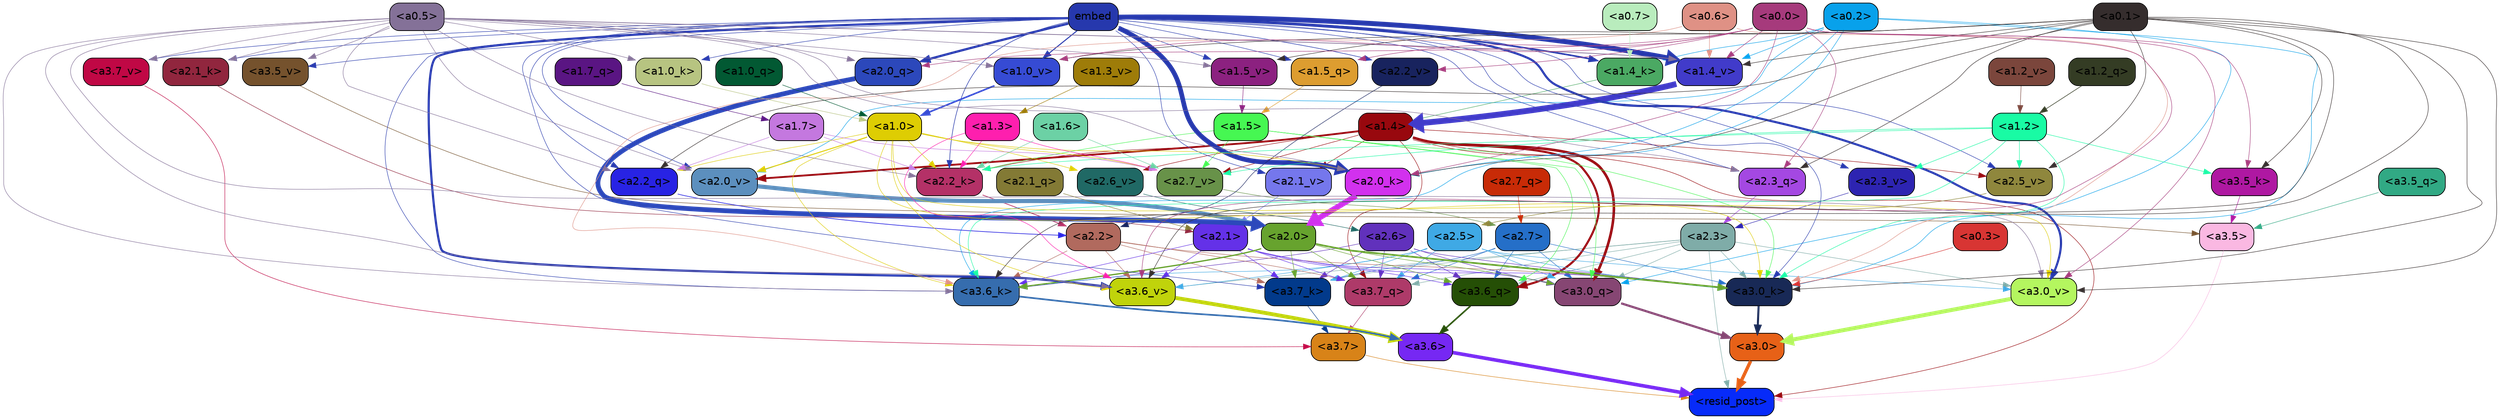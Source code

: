 strict digraph "" {
	graph [bgcolor=transparent,
		layout=dot,
		overlap=false,
		splines=true
	];
	"<a3.7>"	[color=black,
		fillcolor="#d88318",
		fontname=Helvetica,
		shape=box,
		style="filled, rounded"];
	"<resid_post>"	[color=black,
		fillcolor="#072bf9",
		fontname=Helvetica,
		shape=box,
		style="filled, rounded"];
	"<a3.7>" -> "<resid_post>"	[color="#d88318",
		penwidth=0.6];
	"<a3.6>"	[color=black,
		fillcolor="#7628f3",
		fontname=Helvetica,
		shape=box,
		style="filled, rounded"];
	"<a3.6>" -> "<resid_post>"	[color="#7628f3",
		penwidth=4.646730065345764];
	"<a3.5>"	[color=black,
		fillcolor="#fab8e2",
		fontname=Helvetica,
		shape=box,
		style="filled, rounded"];
	"<a3.5>" -> "<resid_post>"	[color="#fab8e2",
		penwidth=0.6];
	"<a3.0>"	[color=black,
		fillcolor="#e76117",
		fontname=Helvetica,
		shape=box,
		style="filled, rounded"];
	"<a3.0>" -> "<resid_post>"	[color="#e76117",
		penwidth=4.323132634162903];
	"<a2.3>"	[color=black,
		fillcolor="#7faca8",
		fontname=Helvetica,
		shape=box,
		style="filled, rounded"];
	"<a2.3>" -> "<resid_post>"	[color="#7faca8",
		penwidth=0.6];
	"<a3.7_q>"	[color=black,
		fillcolor="#ae3a69",
		fontname=Helvetica,
		shape=box,
		style="filled, rounded"];
	"<a2.3>" -> "<a3.7_q>"	[color="#7faca8",
		penwidth=0.6];
	"<a3.6_q>"	[color=black,
		fillcolor="#254f06",
		fontname=Helvetica,
		shape=box,
		style="filled, rounded"];
	"<a2.3>" -> "<a3.6_q>"	[color="#7faca8",
		penwidth=0.6];
	"<a3.0_q>"	[color=black,
		fillcolor="#864673",
		fontname=Helvetica,
		shape=box,
		style="filled, rounded"];
	"<a2.3>" -> "<a3.0_q>"	[color="#7faca8",
		penwidth=0.6];
	"<a3.7_k>"	[color=black,
		fillcolor="#023a8b",
		fontname=Helvetica,
		shape=box,
		style="filled, rounded"];
	"<a2.3>" -> "<a3.7_k>"	[color="#7faca8",
		penwidth=0.6];
	"<a3.0_k>"	[color=black,
		fillcolor="#182956",
		fontname=Helvetica,
		shape=box,
		style="filled, rounded"];
	"<a2.3>" -> "<a3.0_k>"	[color="#7faca8",
		penwidth=0.6];
	"<a3.6_v>"	[color=black,
		fillcolor="#c0d30b",
		fontname=Helvetica,
		shape=box,
		style="filled, rounded"];
	"<a2.3>" -> "<a3.6_v>"	[color="#7faca8",
		penwidth=0.6];
	"<a3.0_v>"	[color=black,
		fillcolor="#b4f65f",
		fontname=Helvetica,
		shape=box,
		style="filled, rounded"];
	"<a2.3>" -> "<a3.0_v>"	[color="#7faca8",
		penwidth=0.6];
	"<a1.4>"	[color=black,
		fillcolor="#98080e",
		fontname=Helvetica,
		shape=box,
		style="filled, rounded"];
	"<a1.4>" -> "<resid_post>"	[color="#98080e",
		penwidth=0.6];
	"<a1.4>" -> "<a3.7_q>"	[color="#98080e",
		penwidth=0.6];
	"<a1.4>" -> "<a3.6_q>"	[color="#98080e",
		penwidth=2.700703263282776];
	"<a1.4>" -> "<a3.0_q>"	[color="#98080e",
		penwidth=3.34255850315094];
	"<a2.3_q>"	[color=black,
		fillcolor="#a448e2",
		fontname=Helvetica,
		shape=box,
		style="filled, rounded"];
	"<a1.4>" -> "<a2.3_q>"	[color="#98080e",
		penwidth=0.6];
	"<a2.2_k>"	[color=black,
		fillcolor="#b43167",
		fontname=Helvetica,
		shape=box,
		style="filled, rounded"];
	"<a1.4>" -> "<a2.2_k>"	[color="#98080e",
		penwidth=0.6];
	"<a2.7_v>"	[color=black,
		fillcolor="#689249",
		fontname=Helvetica,
		shape=box,
		style="filled, rounded"];
	"<a1.4>" -> "<a2.7_v>"	[color="#98080e",
		penwidth=0.6];
	"<a2.6_v>"	[color=black,
		fillcolor="#206965",
		fontname=Helvetica,
		shape=box,
		style="filled, rounded"];
	"<a1.4>" -> "<a2.6_v>"	[color="#98080e",
		penwidth=0.6];
	"<a2.5_v>"	[color=black,
		fillcolor="#8f873d",
		fontname=Helvetica,
		shape=box,
		style="filled, rounded"];
	"<a1.4>" -> "<a2.5_v>"	[color="#98080e",
		penwidth=0.6];
	"<a2.1_v>"	[color=black,
		fillcolor="#7577ec",
		fontname=Helvetica,
		shape=box,
		style="filled, rounded"];
	"<a1.4>" -> "<a2.1_v>"	[color="#98080e",
		penwidth=0.6];
	"<a2.0_v>"	[color=black,
		fillcolor="#5c8fbe",
		fontname=Helvetica,
		shape=box,
		style="filled, rounded"];
	"<a1.4>" -> "<a2.0_v>"	[color="#98080e",
		penwidth=2.387977123260498];
	"<a3.7_q>" -> "<a3.7>"	[color="#ae3a69",
		penwidth=0.6];
	"<a3.6_q>" -> "<a3.6>"	[color="#254f06",
		penwidth=2.03758105635643];
	"<a3.5_q>"	[color=black,
		fillcolor="#31a984",
		fontname=Helvetica,
		shape=box,
		style="filled, rounded"];
	"<a3.5_q>" -> "<a3.5>"	[color="#31a984",
		penwidth=0.6];
	"<a3.0_q>" -> "<a3.0>"	[color="#864673",
		penwidth=2.8638100624084473];
	"<a3.7_k>" -> "<a3.7>"	[color="#023a8b",
		penwidth=0.6];
	"<a3.6_k>"	[color=black,
		fillcolor="#366dae",
		fontname=Helvetica,
		shape=box,
		style="filled, rounded"];
	"<a3.6_k>" -> "<a3.6>"	[color="#366dae",
		penwidth=2.174198240041733];
	"<a3.5_k>"	[color=black,
		fillcolor="#af18a2",
		fontname=Helvetica,
		shape=box,
		style="filled, rounded"];
	"<a3.5_k>" -> "<a3.5>"	[color="#af18a2",
		penwidth=0.6];
	"<a3.0_k>" -> "<a3.0>"	[color="#182956",
		penwidth=2.6274144649505615];
	"<a3.7_v>"	[color=black,
		fillcolor="#c00845",
		fontname=Helvetica,
		shape=box,
		style="filled, rounded"];
	"<a3.7_v>" -> "<a3.7>"	[color="#c00845",
		penwidth=0.6];
	"<a3.6_v>" -> "<a3.6>"	[color="#c0d30b",
		penwidth=5.002329230308533];
	"<a3.5_v>"	[color=black,
		fillcolor="#75522d",
		fontname=Helvetica,
		shape=box,
		style="filled, rounded"];
	"<a3.5_v>" -> "<a3.5>"	[color="#75522d",
		penwidth=0.6];
	"<a3.0_v>" -> "<a3.0>"	[color="#b4f65f",
		penwidth=5.188832879066467];
	"<a2.7>"	[color=black,
		fillcolor="#256fc8",
		fontname=Helvetica,
		shape=box,
		style="filled, rounded"];
	"<a2.7>" -> "<a3.7_q>"	[color="#256fc8",
		penwidth=0.6];
	"<a2.7>" -> "<a3.6_q>"	[color="#256fc8",
		penwidth=0.6];
	"<a2.7>" -> "<a3.0_q>"	[color="#256fc8",
		penwidth=0.6];
	"<a2.7>" -> "<a3.7_k>"	[color="#256fc8",
		penwidth=0.6];
	"<a2.7>" -> "<a3.0_k>"	[color="#256fc8",
		penwidth=0.6];
	"<a2.6>"	[color=black,
		fillcolor="#6131bc",
		fontname=Helvetica,
		shape=box,
		style="filled, rounded"];
	"<a2.6>" -> "<a3.7_q>"	[color="#6131bc",
		penwidth=0.6];
	"<a2.6>" -> "<a3.6_q>"	[color="#6131bc",
		penwidth=0.6];
	"<a2.6>" -> "<a3.0_q>"	[color="#6131bc",
		penwidth=0.6];
	"<a2.6>" -> "<a3.7_k>"	[color="#6131bc",
		penwidth=0.6];
	"<a2.6>" -> "<a3.6_k>"	[color="#6131bc",
		penwidth=0.6];
	"<a2.6>" -> "<a3.0_k>"	[color="#6131bc",
		penwidth=0.6];
	"<a2.5>"	[color=black,
		fillcolor="#3fa9e5",
		fontname=Helvetica,
		shape=box,
		style="filled, rounded"];
	"<a2.5>" -> "<a3.7_q>"	[color="#3fa9e5",
		penwidth=0.6];
	"<a2.5>" -> "<a3.0_q>"	[color="#3fa9e5",
		penwidth=0.6];
	"<a2.5>" -> "<a3.7_k>"	[color="#3fa9e5",
		penwidth=0.6];
	"<a2.5>" -> "<a3.6_k>"	[color="#3fa9e5",
		penwidth=0.6];
	"<a2.5>" -> "<a3.0_k>"	[color="#3fa9e5",
		penwidth=0.6];
	"<a2.5>" -> "<a3.6_v>"	[color="#3fa9e5",
		penwidth=0.6];
	"<a2.5>" -> "<a3.0_v>"	[color="#3fa9e5",
		penwidth=0.6];
	"<a2.2>"	[color=black,
		fillcolor="#b16a5e",
		fontname=Helvetica,
		shape=box,
		style="filled, rounded"];
	"<a2.2>" -> "<a3.7_q>"	[color="#b16a5e",
		penwidth=0.6];
	"<a2.2>" -> "<a3.7_k>"	[color="#b16a5e",
		penwidth=0.6];
	"<a2.2>" -> "<a3.6_k>"	[color="#b16a5e",
		penwidth=0.6];
	"<a2.2>" -> "<a3.0_k>"	[color="#b16a5e",
		penwidth=0.6];
	"<a2.2>" -> "<a3.6_v>"	[color="#b16a5e",
		penwidth=0.6];
	"<a2.1>"	[color=black,
		fillcolor="#6431e8",
		fontname=Helvetica,
		shape=box,
		style="filled, rounded"];
	"<a2.1>" -> "<a3.7_q>"	[color="#6431e8",
		penwidth=0.6];
	"<a2.1>" -> "<a3.6_q>"	[color="#6431e8",
		penwidth=0.6];
	"<a2.1>" -> "<a3.0_q>"	[color="#6431e8",
		penwidth=0.6];
	"<a2.1>" -> "<a3.7_k>"	[color="#6431e8",
		penwidth=0.6];
	"<a2.1>" -> "<a3.6_k>"	[color="#6431e8",
		penwidth=0.6];
	"<a2.1>" -> "<a3.0_k>"	[color="#6431e8",
		penwidth=0.6];
	"<a2.1>" -> "<a3.6_v>"	[color="#6431e8",
		penwidth=0.6];
	"<a2.0>"	[color=black,
		fillcolor="#67a32e",
		fontname=Helvetica,
		shape=box,
		style="filled, rounded"];
	"<a2.0>" -> "<a3.7_q>"	[color="#67a32e",
		penwidth=0.6];
	"<a2.0>" -> "<a3.6_q>"	[color="#67a32e",
		penwidth=0.6];
	"<a2.0>" -> "<a3.0_q>"	[color="#67a32e",
		penwidth=0.6];
	"<a2.0>" -> "<a3.7_k>"	[color="#67a32e",
		penwidth=0.6];
	"<a2.0>" -> "<a3.6_k>"	[color="#67a32e",
		penwidth=1.6454488784074783];
	"<a2.0>" -> "<a3.0_k>"	[color="#67a32e",
		penwidth=2.2218968719244003];
	"<a1.5>"	[color=black,
		fillcolor="#46f752",
		fontname=Helvetica,
		shape=box,
		style="filled, rounded"];
	"<a1.5>" -> "<a3.6_q>"	[color="#46f752",
		penwidth=0.6];
	"<a1.5>" -> "<a3.0_q>"	[color="#46f752",
		penwidth=0.6];
	"<a1.5>" -> "<a3.0_k>"	[color="#46f752",
		penwidth=0.6];
	"<a1.5>" -> "<a2.2_k>"	[color="#46f752",
		penwidth=0.6];
	"<a1.5>" -> "<a2.7_v>"	[color="#46f752",
		penwidth=0.6];
	"<a0.2>"	[color=black,
		fillcolor="#08a1eb",
		fontname=Helvetica,
		shape=box,
		style="filled, rounded"];
	"<a0.2>" -> "<a3.0_q>"	[color="#08a1eb",
		penwidth=0.6];
	"<a0.2>" -> "<a3.6_k>"	[color="#08a1eb",
		penwidth=0.6];
	"<a0.2>" -> "<a3.0_k>"	[color="#08a1eb",
		penwidth=0.6];
	"<a2.0_k>"	[color=black,
		fillcolor="#d231ee",
		fontname=Helvetica,
		shape=box,
		style="filled, rounded"];
	"<a0.2>" -> "<a2.0_k>"	[color="#08a1eb",
		penwidth=0.6];
	"<a0.2>" -> "<a2.0_v>"	[color="#08a1eb",
		penwidth=0.6];
	"<a1.4_k>"	[color=black,
		fillcolor="#4ba963",
		fontname=Helvetica,
		shape=box,
		style="filled, rounded"];
	"<a0.2>" -> "<a1.4_k>"	[color="#08a1eb",
		penwidth=0.6];
	"<a1.4_v>"	[color=black,
		fillcolor="#413bca",
		fontname=Helvetica,
		shape=box,
		style="filled, rounded"];
	"<a0.2>" -> "<a1.4_v>"	[color="#08a1eb",
		penwidth=0.6];
	embed	[color=black,
		fillcolor="#2638ad",
		fontname=Helvetica,
		shape=box,
		style="filled, rounded"];
	embed -> "<a3.7_k>"	[color="#2638ad",
		penwidth=0.6];
	embed -> "<a3.6_k>"	[color="#2638ad",
		penwidth=0.6];
	embed -> "<a3.0_k>"	[color="#2638ad",
		penwidth=0.6];
	embed -> "<a3.7_v>"	[color="#2638ad",
		penwidth=0.6];
	embed -> "<a3.6_v>"	[color="#2638ad",
		penwidth=2.8301228284835815];
	embed -> "<a3.5_v>"	[color="#2638ad",
		penwidth=0.6];
	embed -> "<a3.0_v>"	[color="#2638ad",
		penwidth=2.7660785913467407];
	embed -> "<a2.3_q>"	[color="#2638ad",
		penwidth=0.6];
	"<a2.2_q>"	[color=black,
		fillcolor="#2823e4",
		fontname=Helvetica,
		shape=box,
		style="filled, rounded"];
	embed -> "<a2.2_q>"	[color="#2638ad",
		penwidth=0.6];
	"<a2.0_q>"	[color=black,
		fillcolor="#2c48bb",
		fontname=Helvetica,
		shape=box,
		style="filled, rounded"];
	embed -> "<a2.0_q>"	[color="#2638ad",
		penwidth=2.918822765350342];
	embed -> "<a2.2_k>"	[color="#2638ad",
		penwidth=0.7099294662475586];
	"<a2.1_k>"	[color=black,
		fillcolor="#91263e",
		fontname=Helvetica,
		shape=box,
		style="filled, rounded"];
	embed -> "<a2.1_k>"	[color="#2638ad",
		penwidth=0.6];
	embed -> "<a2.0_k>"	[color="#2638ad",
		penwidth=6.075345039367676];
	embed -> "<a2.5_v>"	[color="#2638ad",
		penwidth=0.6];
	"<a2.3_v>"	[color=black,
		fillcolor="#2d24b1",
		fontname=Helvetica,
		shape=box,
		style="filled, rounded"];
	embed -> "<a2.3_v>"	[color="#2638ad",
		penwidth=0.6];
	"<a2.2_v>"	[color=black,
		fillcolor="#18235e",
		fontname=Helvetica,
		shape=box,
		style="filled, rounded"];
	embed -> "<a2.2_v>"	[color="#2638ad",
		penwidth=0.6909599304199219];
	embed -> "<a2.1_v>"	[color="#2638ad",
		penwidth=0.6];
	embed -> "<a2.0_v>"	[color="#2638ad",
		penwidth=0.6];
	"<a1.5_q>"	[color=black,
		fillcolor="#dd9d30",
		fontname=Helvetica,
		shape=box,
		style="filled, rounded"];
	embed -> "<a1.5_q>"	[color="#2638ad",
		penwidth=0.6];
	embed -> "<a1.4_k>"	[color="#2638ad",
		penwidth=2.043105125427246];
	"<a1.0_k>"	[color=black,
		fillcolor="#b7c481",
		fontname=Helvetica,
		shape=box,
		style="filled, rounded"];
	embed -> "<a1.0_k>"	[color="#2638ad",
		penwidth=0.6];
	"<a1.5_v>"	[color=black,
		fillcolor="#8c2180",
		fontname=Helvetica,
		shape=box,
		style="filled, rounded"];
	embed -> "<a1.5_v>"	[color="#2638ad",
		penwidth=0.6];
	embed -> "<a1.4_v>"	[color="#2638ad",
		penwidth=6.46385931968689];
	"<a1.0_v>"	[color=black,
		fillcolor="#364bd4",
		fontname=Helvetica,
		shape=box,
		style="filled, rounded"];
	embed -> "<a1.0_v>"	[color="#2638ad",
		penwidth=1.273291826248169];
	"<a1.2>"	[color=black,
		fillcolor="#19fba4",
		fontname=Helvetica,
		shape=box,
		style="filled, rounded"];
	"<a1.2>" -> "<a3.6_k>"	[color="#19fba4",
		penwidth=0.6];
	"<a1.2>" -> "<a3.5_k>"	[color="#19fba4",
		penwidth=0.6];
	"<a1.2>" -> "<a3.0_k>"	[color="#19fba4",
		penwidth=0.6];
	"<a1.2>" -> "<a2.2_k>"	[color="#19fba4",
		penwidth=0.6];
	"<a1.2>" -> "<a2.7_v>"	[color="#19fba4",
		penwidth=0.6];
	"<a1.2>" -> "<a2.5_v>"	[color="#19fba4",
		penwidth=0.6];
	"<a1.2>" -> "<a2.3_v>"	[color="#19fba4",
		penwidth=0.6];
	"<a1.0>"	[color=black,
		fillcolor="#decd03",
		fontname=Helvetica,
		shape=box,
		style="filled, rounded"];
	"<a1.0>" -> "<a3.6_k>"	[color="#decd03",
		penwidth=0.6];
	"<a1.0>" -> "<a3.0_k>"	[color="#decd03",
		penwidth=0.6];
	"<a1.0>" -> "<a3.6_v>"	[color="#decd03",
		penwidth=0.6];
	"<a1.0>" -> "<a3.0_v>"	[color="#decd03",
		penwidth=0.6];
	"<a1.0>" -> "<a2.2_q>"	[color="#decd03",
		penwidth=0.6];
	"<a1.0>" -> "<a2.2_k>"	[color="#decd03",
		penwidth=0.6];
	"<a1.0>" -> "<a2.0_k>"	[color="#decd03",
		penwidth=0.6];
	"<a1.0>" -> "<a2.7_v>"	[color="#decd03",
		penwidth=0.6];
	"<a1.0>" -> "<a2.6_v>"	[color="#decd03",
		penwidth=0.6];
	"<a1.0>" -> "<a2.0_v>"	[color="#decd03",
		penwidth=1.2435333728790283];
	"<a0.6>"	[color=black,
		fillcolor="#df9185",
		fontname=Helvetica,
		shape=box,
		style="filled, rounded"];
	"<a0.6>" -> "<a3.6_k>"	[color="#df9185",
		penwidth=0.6];
	"<a0.6>" -> "<a3.0_k>"	[color="#df9185",
		penwidth=0.6];
	"<a0.6>" -> "<a1.4_v>"	[color="#df9185",
		penwidth=0.6];
	"<a0.5>"	[color=black,
		fillcolor="#847198",
		fontname=Helvetica,
		shape=box,
		style="filled, rounded"];
	"<a0.5>" -> "<a3.6_k>"	[color="#847198",
		penwidth=0.6];
	"<a0.5>" -> "<a3.7_v>"	[color="#847198",
		penwidth=0.6];
	"<a0.5>" -> "<a3.6_v>"	[color="#847198",
		penwidth=0.6];
	"<a0.5>" -> "<a3.5_v>"	[color="#847198",
		penwidth=0.6];
	"<a0.5>" -> "<a3.0_v>"	[color="#847198",
		penwidth=0.6124261617660522];
	"<a0.5>" -> "<a2.3_q>"	[color="#847198",
		penwidth=0.6];
	"<a0.5>" -> "<a2.2_q>"	[color="#847198",
		penwidth=0.6];
	"<a0.5>" -> "<a2.0_q>"	[color="#847198",
		penwidth=0.6];
	"<a0.5>" -> "<a2.2_k>"	[color="#847198",
		penwidth=0.6];
	"<a0.5>" -> "<a2.1_k>"	[color="#847198",
		penwidth=0.6];
	"<a0.5>" -> "<a2.0_k>"	[color="#847198",
		penwidth=0.6112704277038574];
	"<a0.5>" -> "<a2.0_v>"	[color="#847198",
		penwidth=0.6];
	"<a0.5>" -> "<a1.0_k>"	[color="#847198",
		penwidth=0.6];
	"<a0.5>" -> "<a1.5_v>"	[color="#847198",
		penwidth=0.6];
	"<a0.5>" -> "<a1.4_v>"	[color="#847198",
		penwidth=0.9145197868347168];
	"<a0.5>" -> "<a1.0_v>"	[color="#847198",
		penwidth=0.6];
	"<a0.1>"	[color=black,
		fillcolor="#352d2d",
		fontname=Helvetica,
		shape=box,
		style="filled, rounded"];
	"<a0.1>" -> "<a3.6_k>"	[color="#352d2d",
		penwidth=0.6];
	"<a0.1>" -> "<a3.5_k>"	[color="#352d2d",
		penwidth=0.6];
	"<a0.1>" -> "<a3.0_k>"	[color="#352d2d",
		penwidth=0.6];
	"<a0.1>" -> "<a3.6_v>"	[color="#352d2d",
		penwidth=0.6];
	"<a0.1>" -> "<a3.0_v>"	[color="#352d2d",
		penwidth=0.6];
	"<a0.1>" -> "<a2.3_q>"	[color="#352d2d",
		penwidth=0.6];
	"<a0.1>" -> "<a2.2_q>"	[color="#352d2d",
		penwidth=0.6];
	"<a0.1>" -> "<a2.0_k>"	[color="#352d2d",
		penwidth=0.6];
	"<a0.1>" -> "<a2.5_v>"	[color="#352d2d",
		penwidth=0.6];
	"<a0.1>" -> "<a1.5_v>"	[color="#352d2d",
		penwidth=0.6];
	"<a0.1>" -> "<a1.4_v>"	[color="#352d2d",
		penwidth=0.6];
	"<a0.1>" -> "<a1.0_v>"	[color="#352d2d",
		penwidth=0.6];
	"<a0.0>"	[color=black,
		fillcolor="#a63a7c",
		fontname=Helvetica,
		shape=box,
		style="filled, rounded"];
	"<a0.0>" -> "<a3.5_k>"	[color="#a63a7c",
		penwidth=0.6];
	"<a0.0>" -> "<a3.6_v>"	[color="#a63a7c",
		penwidth=0.6];
	"<a0.0>" -> "<a3.0_v>"	[color="#a63a7c",
		penwidth=0.6];
	"<a0.0>" -> "<a2.3_q>"	[color="#a63a7c",
		penwidth=0.6];
	"<a0.0>" -> "<a2.0_q>"	[color="#a63a7c",
		penwidth=0.6];
	"<a0.0>" -> "<a2.0_k>"	[color="#a63a7c",
		penwidth=0.6];
	"<a0.0>" -> "<a2.2_v>"	[color="#a63a7c",
		penwidth=0.6];
	"<a0.0>" -> "<a1.5_q>"	[color="#a63a7c",
		penwidth=0.6];
	"<a0.0>" -> "<a1.4_v>"	[color="#a63a7c",
		penwidth=0.6];
	"<a0.0>" -> "<a1.0_v>"	[color="#a63a7c",
		penwidth=0.6];
	"<a0.3>"	[color=black,
		fillcolor="#d83533",
		fontname=Helvetica,
		shape=box,
		style="filled, rounded"];
	"<a0.3>" -> "<a3.0_k>"	[color="#d83533",
		penwidth=0.6];
	"<a1.3>"	[color=black,
		fillcolor="#fe1fae",
		fontname=Helvetica,
		shape=box,
		style="filled, rounded"];
	"<a1.3>" -> "<a3.6_v>"	[color="#fe1fae",
		penwidth=0.6];
	"<a1.3>" -> "<a2.2_k>"	[color="#fe1fae",
		penwidth=0.6];
	"<a1.3>" -> "<a2.7_v>"	[color="#fe1fae",
		penwidth=0.6];
	"<a2.7_q>"	[color=black,
		fillcolor="#c82b07",
		fontname=Helvetica,
		shape=box,
		style="filled, rounded"];
	"<a2.7_q>" -> "<a2.7>"	[color="#c82b07",
		penwidth=0.6];
	"<a2.3_q>" -> "<a2.3>"	[color="#a448e2",
		penwidth=0.6];
	"<a2.2_q>" -> "<a2.2>"	[color="#2823e4",
		penwidth=0.8114519119262695];
	"<a2.1_q>"	[color=black,
		fillcolor="#837a35",
		fontname=Helvetica,
		shape=box,
		style="filled, rounded"];
	"<a2.1_q>" -> "<a2.1>"	[color="#837a35",
		penwidth=0.6];
	"<a2.0_q>" -> "<a2.0>"	[color="#2c48bb",
		penwidth=6.2323237657547];
	"<a2.2_k>" -> "<a2.2>"	[color="#b43167",
		penwidth=0.9331893920898438];
	"<a2.1_k>" -> "<a2.1>"	[color="#91263e",
		penwidth=0.6];
	"<a2.0_k>" -> "<a2.0>"	[color="#d231ee",
		penwidth=7.158664226531982];
	"<a2.7_v>" -> "<a2.7>"	[color="#689249",
		penwidth=0.6];
	"<a2.6_v>" -> "<a2.6>"	[color="#206965",
		penwidth=0.6];
	"<a2.5_v>" -> "<a2.5>"	[color="#8f873d",
		penwidth=0.6657319068908691];
	"<a2.3_v>" -> "<a2.3>"	[color="#2d24b1",
		penwidth=0.6];
	"<a2.2_v>" -> "<a2.2>"	[color="#18235e",
		penwidth=0.6];
	"<a2.1_v>" -> "<a2.1>"	[color="#7577ec",
		penwidth=0.6];
	"<a2.0_v>" -> "<a2.0>"	[color="#5c8fbe",
		penwidth=5.380099236965179];
	"<a1.7>"	[color=black,
		fillcolor="#c478df",
		fontname=Helvetica,
		shape=box,
		style="filled, rounded"];
	"<a1.7>" -> "<a2.2_q>"	[color="#c478df",
		penwidth=0.6];
	"<a1.7>" -> "<a2.2_k>"	[color="#c478df",
		penwidth=0.6];
	"<a1.7>" -> "<a2.7_v>"	[color="#c478df",
		penwidth=0.6];
	"<a1.6>"	[color=black,
		fillcolor="#6cd1a5",
		fontname=Helvetica,
		shape=box,
		style="filled, rounded"];
	"<a1.6>" -> "<a2.2_k>"	[color="#6cd1a5",
		penwidth=0.6];
	"<a1.6>" -> "<a2.7_v>"	[color="#6cd1a5",
		penwidth=0.6];
	"<a1.7_q>"	[color=black,
		fillcolor="#5a1583",
		fontname=Helvetica,
		shape=box,
		style="filled, rounded"];
	"<a1.7_q>" -> "<a1.7>"	[color="#5a1583",
		penwidth=0.6];
	"<a1.5_q>" -> "<a1.5>"	[color="#dd9d30",
		penwidth=0.6];
	"<a1.2_q>"	[color=black,
		fillcolor="#343c24",
		fontname=Helvetica,
		shape=box,
		style="filled, rounded"];
	"<a1.2_q>" -> "<a1.2>"	[color="#343c24",
		penwidth=0.6965713500976562];
	"<a1.0_q>"	[color=black,
		fillcolor="#025933",
		fontname=Helvetica,
		shape=box,
		style="filled, rounded"];
	"<a1.0_q>" -> "<a1.0>"	[color="#025933",
		penwidth=0.6];
	"<a1.4_k>" -> "<a1.4>"	[color="#4ba963",
		penwidth=0.6];
	"<a1.0_k>" -> "<a1.0>"	[color="#b7c481",
		penwidth=0.6];
	"<a1.5_v>" -> "<a1.5>"	[color="#8c2180",
		penwidth=0.6];
	"<a1.4_v>" -> "<a1.4>"	[color="#413bca",
		penwidth=7.649995803833008];
	"<a1.3_v>"	[color=black,
		fillcolor="#9e7c09",
		fontname=Helvetica,
		shape=box,
		style="filled, rounded"];
	"<a1.3_v>" -> "<a1.3>"	[color="#9e7c09",
		penwidth=0.6];
	"<a1.2_v>"	[color=black,
		fillcolor="#7b463c",
		fontname=Helvetica,
		shape=box,
		style="filled, rounded"];
	"<a1.2_v>" -> "<a1.2>"	[color="#7b463c",
		penwidth=0.6];
	"<a1.0_v>" -> "<a1.0>"	[color="#364bd4",
		penwidth=2.050852060317993];
	"<a0.7>"	[color=black,
		fillcolor="#b9ecbd",
		fontname=Helvetica,
		shape=box,
		style="filled, rounded"];
	"<a0.7>" -> "<a1.4_k>"	[color="#b9ecbd",
		penwidth=0.6];
}
